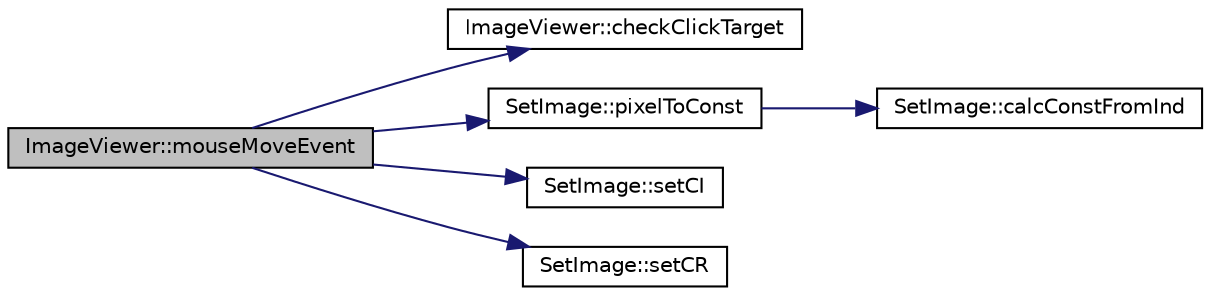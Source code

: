 digraph "ImageViewer::mouseMoveEvent"
{
 // LATEX_PDF_SIZE
  edge [fontname="Helvetica",fontsize="10",labelfontname="Helvetica",labelfontsize="10"];
  node [fontname="Helvetica",fontsize="10",shape=record];
  rankdir="LR";
  Node1 [label="ImageViewer::mouseMoveEvent",height=0.2,width=0.4,color="black", fillcolor="grey75", style="filled", fontcolor="black",tooltip=" "];
  Node1 -> Node2 [color="midnightblue",fontsize="10",style="solid",fontname="Helvetica"];
  Node2 [label="ImageViewer::checkClickTarget",height=0.2,width=0.4,color="black", fillcolor="white", style="filled",URL="$class_image_viewer.html#a680e5cca4469c955fcdf70ac51fc92f6",tooltip=" "];
  Node1 -> Node3 [color="midnightblue",fontsize="10",style="solid",fontname="Helvetica"];
  Node3 [label="SetImage::pixelToConst",height=0.2,width=0.4,color="black", fillcolor="white", style="filled",URL="$class_set_image.html#ad09481eba3f811134679b3cdef2c56d2",tooltip=" "];
  Node3 -> Node4 [color="midnightblue",fontsize="10",style="solid",fontname="Helvetica"];
  Node4 [label="SetImage::calcConstFromInd",height=0.2,width=0.4,color="black", fillcolor="white", style="filled",URL="$class_set_image.html#a257841b62f5c84f327a05bdb0e57d663",tooltip="Updates the delta values for each axis."];
  Node1 -> Node5 [color="midnightblue",fontsize="10",style="solid",fontname="Helvetica"];
  Node5 [label="SetImage::setCI",height=0.2,width=0.4,color="black", fillcolor="white", style="filled",URL="$class_set_image.html#abdb06dccef8010db00a3e399ded7d5d4",tooltip=" "];
  Node1 -> Node6 [color="midnightblue",fontsize="10",style="solid",fontname="Helvetica"];
  Node6 [label="SetImage::setCR",height=0.2,width=0.4,color="black", fillcolor="white", style="filled",URL="$class_set_image.html#a42a0f7b85e8fd99bbc971fbc0b969240",tooltip=" "];
}
